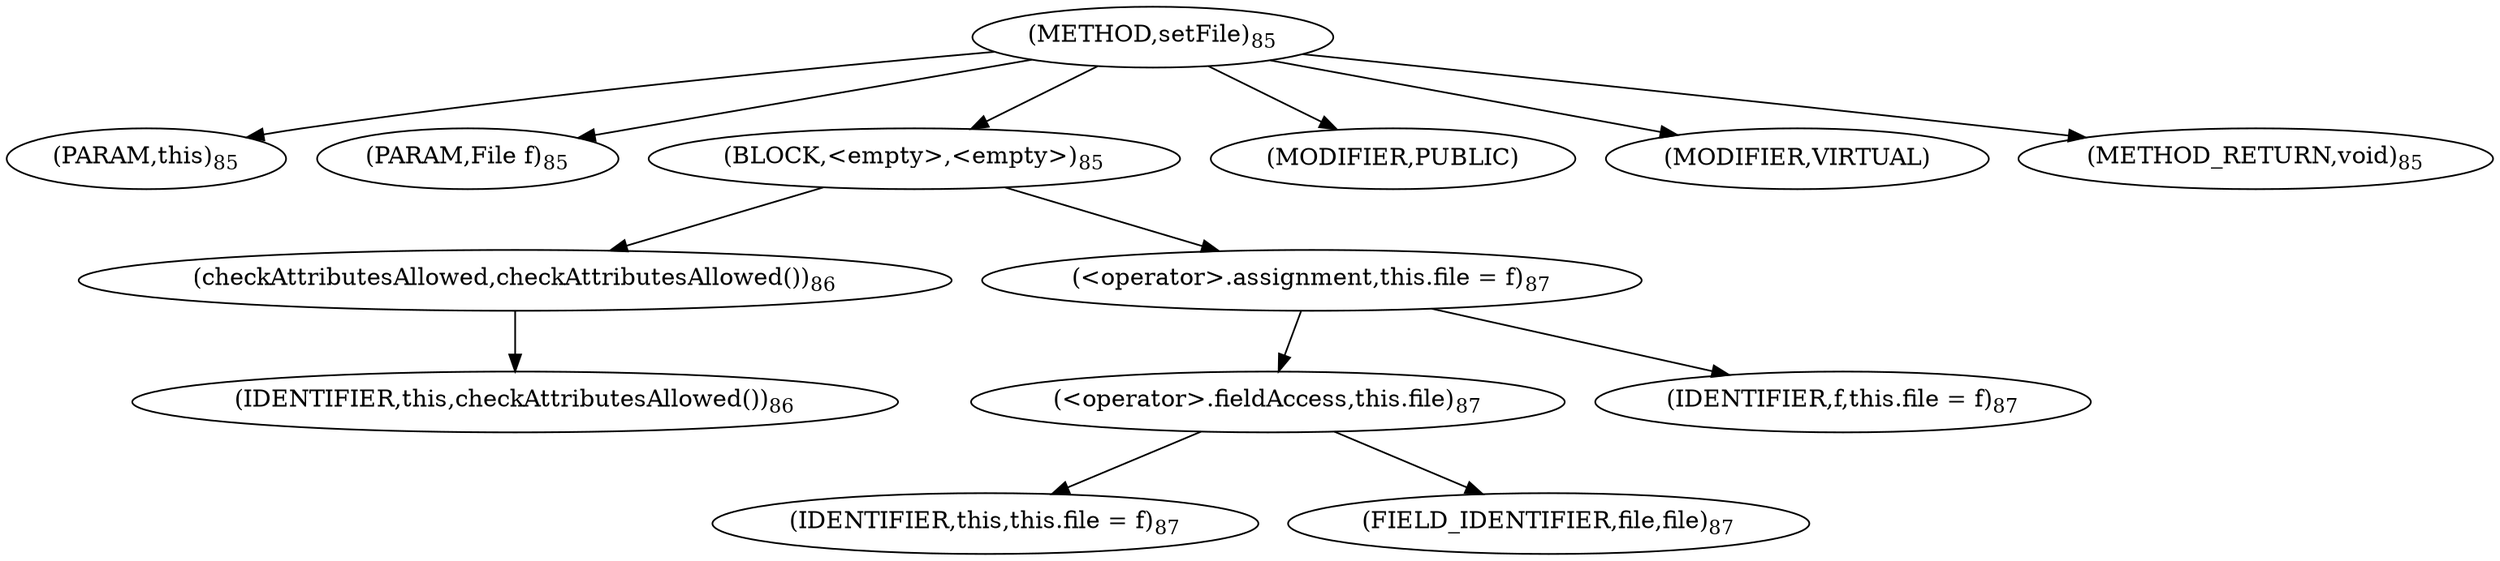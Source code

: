 digraph "setFile" {  
"158" [label = <(METHOD,setFile)<SUB>85</SUB>> ]
"12" [label = <(PARAM,this)<SUB>85</SUB>> ]
"159" [label = <(PARAM,File f)<SUB>85</SUB>> ]
"160" [label = <(BLOCK,&lt;empty&gt;,&lt;empty&gt;)<SUB>85</SUB>> ]
"161" [label = <(checkAttributesAllowed,checkAttributesAllowed())<SUB>86</SUB>> ]
"11" [label = <(IDENTIFIER,this,checkAttributesAllowed())<SUB>86</SUB>> ]
"162" [label = <(&lt;operator&gt;.assignment,this.file = f)<SUB>87</SUB>> ]
"163" [label = <(&lt;operator&gt;.fieldAccess,this.file)<SUB>87</SUB>> ]
"164" [label = <(IDENTIFIER,this,this.file = f)<SUB>87</SUB>> ]
"165" [label = <(FIELD_IDENTIFIER,file,file)<SUB>87</SUB>> ]
"166" [label = <(IDENTIFIER,f,this.file = f)<SUB>87</SUB>> ]
"167" [label = <(MODIFIER,PUBLIC)> ]
"168" [label = <(MODIFIER,VIRTUAL)> ]
"169" [label = <(METHOD_RETURN,void)<SUB>85</SUB>> ]
  "158" -> "12" 
  "158" -> "159" 
  "158" -> "160" 
  "158" -> "167" 
  "158" -> "168" 
  "158" -> "169" 
  "160" -> "161" 
  "160" -> "162" 
  "161" -> "11" 
  "162" -> "163" 
  "162" -> "166" 
  "163" -> "164" 
  "163" -> "165" 
}
